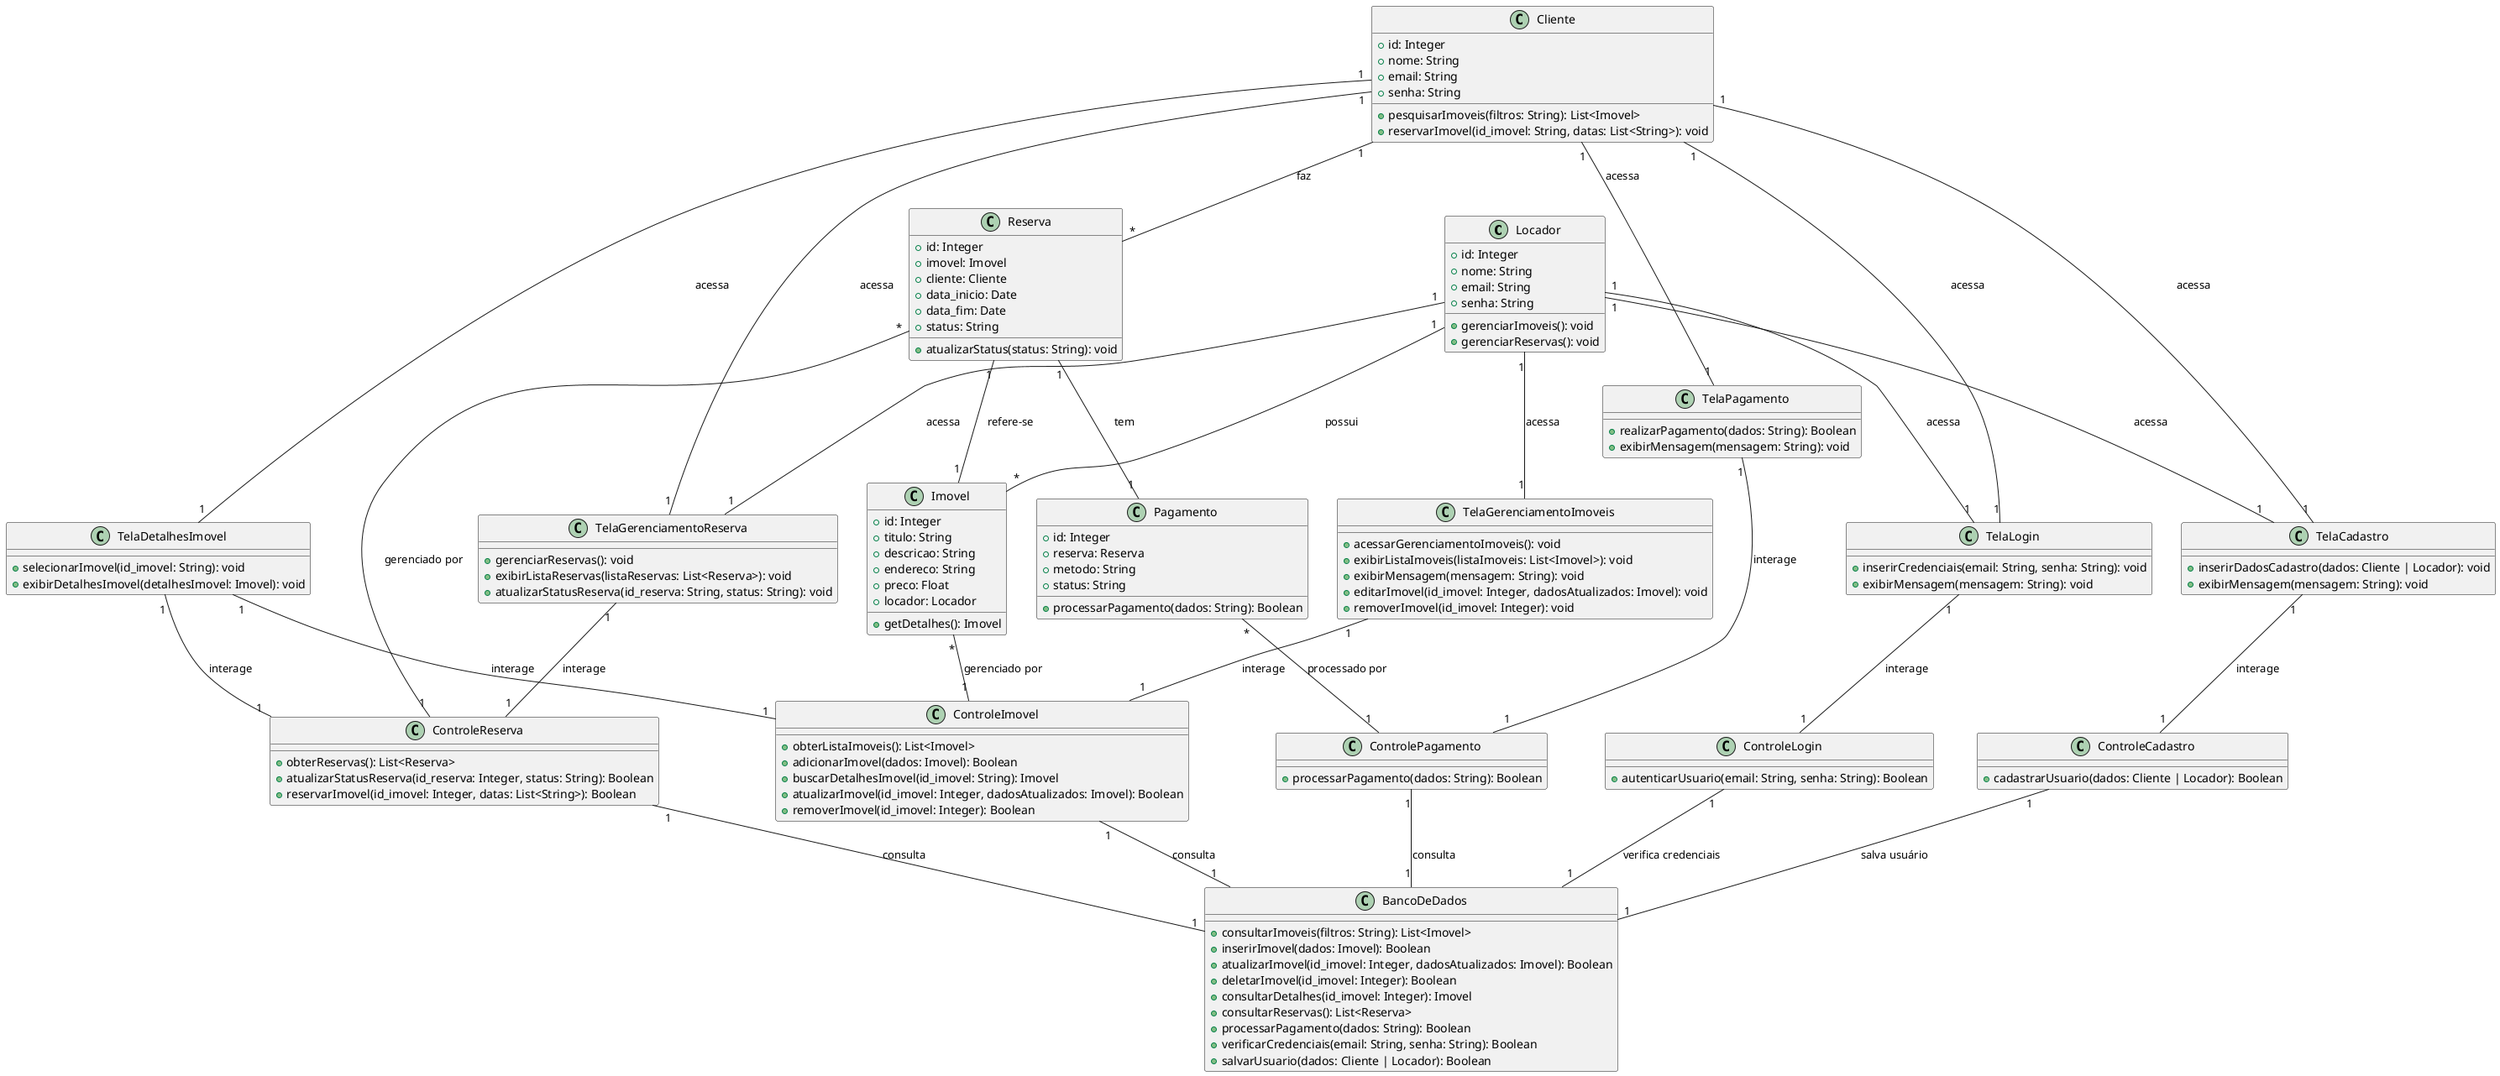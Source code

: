 @startuml

class Locador {
    +id: Integer
    +nome: String
    +email: String
    +senha: String
    +gerenciarImoveis(): void
    +gerenciarReservas(): void
}

class Cliente {
    +id: Integer
    +nome: String
    +email: String
    +senha: String
    +pesquisarImoveis(filtros: String): List<Imovel>
    +reservarImovel(id_imovel: String, datas: List<String>): void
}

class Imovel {
    +id: Integer
    +titulo: String
    +descricao: String
    +endereco: String
    +preco: Float
    +locador: Locador
    +getDetalhes(): Imovel
}

class Reserva {
    +id: Integer
    +imovel: Imovel
    +cliente: Cliente
    +data_inicio: Date
    +data_fim: Date
    +status: String
    +atualizarStatus(status: String): void
}

class Pagamento {
    +id: Integer
    +reserva: Reserva
    +metodo: String
    +status: String
    +processarPagamento(dados: String): Boolean
}

class ControleImovel {
    +obterListaImoveis(): List<Imovel>
    +adicionarImovel(dados: Imovel): Boolean
    +buscarDetalhesImovel(id_imovel: String): Imovel
    +atualizarImovel(id_imovel: Integer, dadosAtualizados: Imovel): Boolean
    +removerImovel(id_imovel: Integer): Boolean
}

class ControleReserva {
    +obterReservas(): List<Reserva>
    +atualizarStatusReserva(id_reserva: Integer, status: String): Boolean
    +reservarImovel(id_imovel: Integer, datas: List<String>): Boolean
}

class ControlePagamento {
    +processarPagamento(dados: String): Boolean
}

class ControleLogin {
    +autenticarUsuario(email: String, senha: String): Boolean
}

class ControleCadastro {
    +cadastrarUsuario(dados: Cliente | Locador): Boolean
}

class BancoDeDados {
    +consultarImoveis(filtros: String): List<Imovel>
    +inserirImovel(dados: Imovel): Boolean
    +atualizarImovel(id_imovel: Integer, dadosAtualizados: Imovel): Boolean
    +deletarImovel(id_imovel: Integer): Boolean
    +consultarDetalhes(id_imovel: Integer): Imovel
    +consultarReservas(): List<Reserva>
    +processarPagamento(dados: String): Boolean
    +verificarCredenciais(email: String, senha: String): Boolean
    +salvarUsuario(dados: Cliente | Locador): Boolean
}

class TelaGerenciamentoImoveis {
    +acessarGerenciamentoImoveis(): void
    +exibirListaImoveis(listaImoveis: List<Imovel>): void
    +exibirMensagem(mensagem: String): void
    +editarImovel(id_imovel: Integer, dadosAtualizados: Imovel): void
    +removerImovel(id_imovel: Integer): void
}

class TelaGerenciamentoReserva {
    +gerenciarReservas(): void
    +exibirListaReservas(listaReservas: List<Reserva>): void
    +atualizarStatusReserva(id_reserva: String, status: String): void
}

class TelaDetalhesImovel {
    +selecionarImovel(id_imovel: String): void
    +exibirDetalhesImovel(detalhesImovel: Imovel): void
}

class TelaLogin {
    +inserirCredenciais(email: String, senha: String): void
    +exibirMensagem(mensagem: String): void
}

class TelaCadastro {
    +inserirDadosCadastro(dados: Cliente | Locador): void
    +exibirMensagem(mensagem: String): void
}

class TelaPagamento {
    +realizarPagamento(dados: String): Boolean
    +exibirMensagem(mensagem: String): void
}

Locador "1" -- "*" Imovel: possui
Cliente "1" -- "*" Reserva: faz
Reserva "1" -- "1" Imovel: refere-se
Reserva "1" -- "1" Pagamento: tem
Imovel "*" -- "1" ControleImovel: gerenciado por
Reserva "*" -- "1" ControleReserva: gerenciado por
Pagamento "*" -- "1" ControlePagamento: processado por
ControleImovel "1" -- "1" BancoDeDados: consulta
ControleReserva "1" -- "1" BancoDeDados: consulta
ControlePagamento "1" -- "1" BancoDeDados: consulta
ControleLogin "1" -- "1" BancoDeDados: verifica credenciais
ControleCadastro "1" -- "1" BancoDeDados: salva usuário

TelaGerenciamentoImoveis "1" -- "1" ControleImovel: interage
TelaGerenciamentoReserva "1" -- "1" ControleReserva: interage
TelaDetalhesImovel "1" -- "1" ControleImovel: interage
TelaDetalhesImovel "1" -- "1" ControleReserva: interage
TelaLogin "1" -- "1" ControleLogin: interage
TelaCadastro "1" -- "1" ControleCadastro: interage
TelaPagamento "1" -- "1" ControlePagamento: interage

Cliente "1" -- "1" TelaDetalhesImovel: acessa
Cliente "1" -- "1" TelaGerenciamentoReserva: acessa
Cliente "1" -- "1" TelaPagamento: acessa
Cliente "1" -- "1" TelaLogin: acessa
Cliente "1" -- "1" TelaCadastro: acessa

Locador "1" -- "1" TelaGerenciamentoImoveis: acessa
Locador "1" -- "1" TelaGerenciamentoReserva: acessa
Locador "1" -- "1" TelaLogin: acessa
Locador "1" -- "1" TelaCadastro: acessa

@enduml
